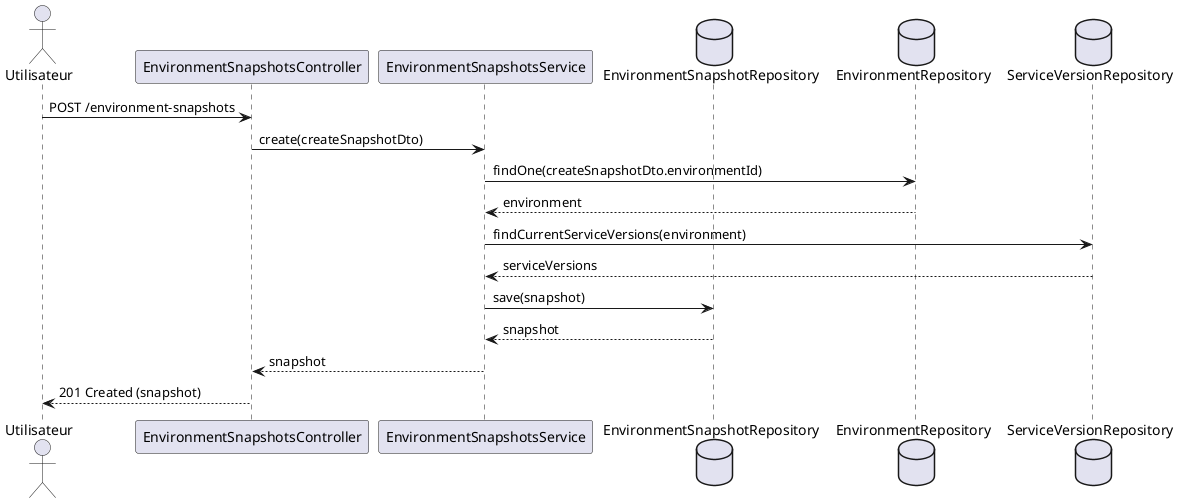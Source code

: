 @startuml
actor Utilisateur
participant "EnvironmentSnapshotsController" as SnapController
participant "EnvironmentSnapshotsService" as SnapService
database "EnvironmentSnapshotRepository" as SnapRepo
database "EnvironmentRepository" as EnvRepo
database "ServiceVersionRepository" as SVRepo

Utilisateur -> SnapController : POST /environment-snapshots
SnapController -> SnapService : create(createSnapshotDto)
SnapService -> EnvRepo : findOne(createSnapshotDto.environmentId)
EnvRepo --> SnapService : environment
SnapService -> SVRepo : findCurrentServiceVersions(environment)
SVRepo --> SnapService : serviceVersions
SnapService -> SnapRepo : save(snapshot)
SnapRepo --> SnapService : snapshot
SnapService --> SnapController : snapshot
SnapController --> Utilisateur : 201 Created (snapshot)
@enduml
